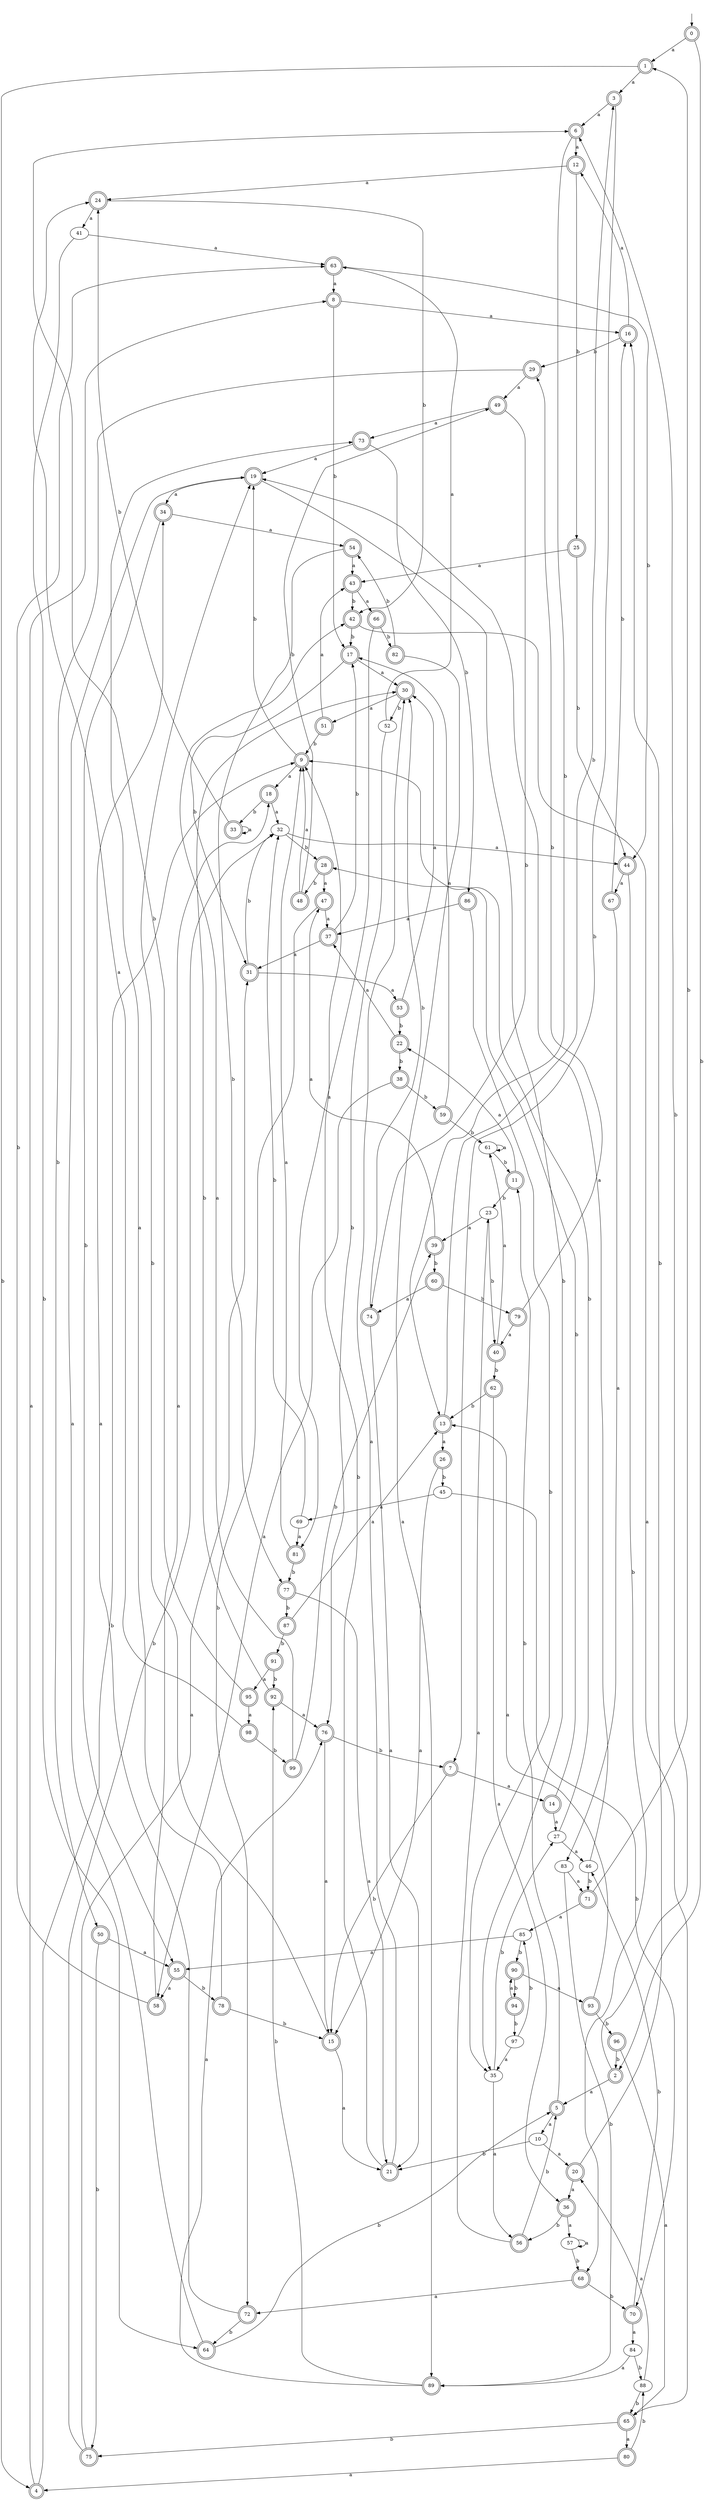 digraph RandomDFA {
  __start0 [label="", shape=none];
  __start0 -> 0 [label=""];
  0 [shape=circle] [shape=doublecircle]
  0 -> 1 [label="a"]
  0 -> 2 [label="b"]
  1 [shape=doublecircle]
  1 -> 3 [label="a"]
  1 -> 4 [label="b"]
  2 [shape=doublecircle]
  2 -> 5 [label="a"]
  2 -> 6 [label="b"]
  3 [shape=doublecircle]
  3 -> 6 [label="a"]
  3 -> 7 [label="b"]
  4 [shape=doublecircle]
  4 -> 8 [label="a"]
  4 -> 9 [label="b"]
  5 [shape=doublecircle]
  5 -> 10 [label="a"]
  5 -> 11 [label="b"]
  6 [shape=doublecircle]
  6 -> 12 [label="a"]
  6 -> 13 [label="b"]
  7 [shape=doublecircle]
  7 -> 14 [label="a"]
  7 -> 15 [label="b"]
  8 [shape=doublecircle]
  8 -> 16 [label="a"]
  8 -> 17 [label="b"]
  9 [shape=doublecircle]
  9 -> 18 [label="a"]
  9 -> 19 [label="b"]
  10
  10 -> 20 [label="a"]
  10 -> 21 [label="b"]
  11 [shape=doublecircle]
  11 -> 22 [label="a"]
  11 -> 23 [label="b"]
  12 [shape=doublecircle]
  12 -> 24 [label="a"]
  12 -> 25 [label="b"]
  13 [shape=doublecircle]
  13 -> 26 [label="a"]
  13 -> 3 [label="b"]
  14 [shape=doublecircle]
  14 -> 27 [label="a"]
  14 -> 28 [label="b"]
  15 [shape=doublecircle]
  15 -> 21 [label="a"]
  15 -> 19 [label="b"]
  16 [shape=doublecircle]
  16 -> 12 [label="a"]
  16 -> 29 [label="b"]
  17 [shape=doublecircle]
  17 -> 30 [label="a"]
  17 -> 31 [label="b"]
  18 [shape=doublecircle]
  18 -> 32 [label="a"]
  18 -> 33 [label="b"]
  19 [shape=doublecircle]
  19 -> 34 [label="a"]
  19 -> 35 [label="b"]
  20 [shape=doublecircle]
  20 -> 36 [label="a"]
  20 -> 16 [label="b"]
  21 [shape=doublecircle]
  21 -> 30 [label="a"]
  21 -> 9 [label="b"]
  22 [shape=doublecircle]
  22 -> 37 [label="a"]
  22 -> 38 [label="b"]
  23
  23 -> 39 [label="a"]
  23 -> 40 [label="b"]
  24 [shape=doublecircle]
  24 -> 41 [label="a"]
  24 -> 42 [label="b"]
  25 [shape=doublecircle]
  25 -> 43 [label="a"]
  25 -> 44 [label="b"]
  26 [shape=doublecircle]
  26 -> 15 [label="a"]
  26 -> 45 [label="b"]
  27
  27 -> 46 [label="a"]
  27 -> 9 [label="b"]
  28 [shape=doublecircle]
  28 -> 47 [label="a"]
  28 -> 48 [label="b"]
  29 [shape=doublecircle]
  29 -> 49 [label="a"]
  29 -> 50 [label="b"]
  30 [shape=doublecircle]
  30 -> 51 [label="a"]
  30 -> 52 [label="b"]
  31 [shape=doublecircle]
  31 -> 53 [label="a"]
  31 -> 32 [label="b"]
  32
  32 -> 44 [label="a"]
  32 -> 28 [label="b"]
  33 [shape=doublecircle]
  33 -> 33 [label="a"]
  33 -> 24 [label="b"]
  34 [shape=doublecircle]
  34 -> 54 [label="a"]
  34 -> 55 [label="b"]
  35
  35 -> 56 [label="a"]
  35 -> 27 [label="b"]
  36 [shape=doublecircle]
  36 -> 57 [label="a"]
  36 -> 56 [label="b"]
  37 [shape=doublecircle]
  37 -> 31 [label="a"]
  37 -> 17 [label="b"]
  38 [shape=doublecircle]
  38 -> 58 [label="a"]
  38 -> 59 [label="b"]
  39 [shape=doublecircle]
  39 -> 47 [label="a"]
  39 -> 60 [label="b"]
  40 [shape=doublecircle]
  40 -> 61 [label="a"]
  40 -> 62 [label="b"]
  41
  41 -> 63 [label="a"]
  41 -> 64 [label="b"]
  42 [shape=doublecircle]
  42 -> 65 [label="a"]
  42 -> 17 [label="b"]
  43 [shape=doublecircle]
  43 -> 66 [label="a"]
  43 -> 42 [label="b"]
  44 [shape=doublecircle]
  44 -> 67 [label="a"]
  44 -> 68 [label="b"]
  45
  45 -> 69 [label="a"]
  45 -> 70 [label="b"]
  46
  46 -> 19 [label="a"]
  46 -> 71 [label="b"]
  47 [shape=doublecircle]
  47 -> 37 [label="a"]
  47 -> 72 [label="b"]
  48 [shape=doublecircle]
  48 -> 9 [label="a"]
  48 -> 49 [label="b"]
  49 [shape=doublecircle]
  49 -> 73 [label="a"]
  49 -> 74 [label="b"]
  50 [shape=doublecircle]
  50 -> 55 [label="a"]
  50 -> 75 [label="b"]
  51 [shape=doublecircle]
  51 -> 43 [label="a"]
  51 -> 9 [label="b"]
  52
  52 -> 63 [label="a"]
  52 -> 76 [label="b"]
  53 [shape=doublecircle]
  53 -> 30 [label="a"]
  53 -> 22 [label="b"]
  54 [shape=doublecircle]
  54 -> 43 [label="a"]
  54 -> 77 [label="b"]
  55 [shape=doublecircle]
  55 -> 58 [label="a"]
  55 -> 78 [label="b"]
  56 [shape=doublecircle]
  56 -> 23 [label="a"]
  56 -> 5 [label="b"]
  57
  57 -> 57 [label="a"]
  57 -> 68 [label="b"]
  58 [shape=doublecircle]
  58 -> 18 [label="a"]
  58 -> 63 [label="b"]
  59 [shape=doublecircle]
  59 -> 17 [label="a"]
  59 -> 61 [label="b"]
  60 [shape=doublecircle]
  60 -> 74 [label="a"]
  60 -> 79 [label="b"]
  61
  61 -> 61 [label="a"]
  61 -> 11 [label="b"]
  62 [shape=doublecircle]
  62 -> 36 [label="a"]
  62 -> 13 [label="b"]
  63 [shape=doublecircle]
  63 -> 8 [label="a"]
  63 -> 44 [label="b"]
  64 [shape=doublecircle]
  64 -> 19 [label="a"]
  64 -> 5 [label="b"]
  65 [shape=doublecircle]
  65 -> 80 [label="a"]
  65 -> 75 [label="b"]
  66 [shape=doublecircle]
  66 -> 81 [label="a"]
  66 -> 82 [label="b"]
  67 [shape=doublecircle]
  67 -> 83 [label="a"]
  67 -> 16 [label="b"]
  68 [shape=doublecircle]
  68 -> 72 [label="a"]
  68 -> 70 [label="b"]
  69
  69 -> 81 [label="a"]
  69 -> 32 [label="b"]
  70 [shape=doublecircle]
  70 -> 84 [label="a"]
  70 -> 46 [label="b"]
  71 [shape=doublecircle]
  71 -> 85 [label="a"]
  71 -> 1 [label="b"]
  72 [shape=doublecircle]
  72 -> 34 [label="a"]
  72 -> 64 [label="b"]
  73 [shape=doublecircle]
  73 -> 19 [label="a"]
  73 -> 86 [label="b"]
  74 [shape=doublecircle]
  74 -> 21 [label="a"]
  74 -> 30 [label="b"]
  75 [shape=doublecircle]
  75 -> 31 [label="a"]
  75 -> 32 [label="b"]
  76 [shape=doublecircle]
  76 -> 15 [label="a"]
  76 -> 7 [label="b"]
  77 [shape=doublecircle]
  77 -> 21 [label="a"]
  77 -> 87 [label="b"]
  78 [shape=doublecircle]
  78 -> 73 [label="a"]
  78 -> 15 [label="b"]
  79 [shape=doublecircle]
  79 -> 40 [label="a"]
  79 -> 29 [label="b"]
  80 [shape=doublecircle]
  80 -> 4 [label="a"]
  80 -> 88 [label="b"]
  81 [shape=doublecircle]
  81 -> 9 [label="a"]
  81 -> 77 [label="b"]
  82 [shape=doublecircle]
  82 -> 89 [label="a"]
  82 -> 54 [label="b"]
  83
  83 -> 71 [label="a"]
  83 -> 89 [label="b"]
  84
  84 -> 89 [label="a"]
  84 -> 88 [label="b"]
  85
  85 -> 55 [label="a"]
  85 -> 90 [label="b"]
  86 [shape=doublecircle]
  86 -> 37 [label="a"]
  86 -> 35 [label="b"]
  87 [shape=doublecircle]
  87 -> 13 [label="a"]
  87 -> 91 [label="b"]
  88
  88 -> 20 [label="a"]
  88 -> 65 [label="b"]
  89 [shape=doublecircle]
  89 -> 76 [label="a"]
  89 -> 92 [label="b"]
  90 [shape=doublecircle]
  90 -> 93 [label="a"]
  90 -> 94 [label="b"]
  91 [shape=doublecircle]
  91 -> 95 [label="a"]
  91 -> 92 [label="b"]
  92 [shape=doublecircle]
  92 -> 76 [label="a"]
  92 -> 30 [label="b"]
  93 [shape=doublecircle]
  93 -> 13 [label="a"]
  93 -> 96 [label="b"]
  94 [shape=doublecircle]
  94 -> 90 [label="a"]
  94 -> 97 [label="b"]
  95 [shape=doublecircle]
  95 -> 98 [label="a"]
  95 -> 6 [label="b"]
  96 [shape=doublecircle]
  96 -> 65 [label="a"]
  96 -> 2 [label="b"]
  97
  97 -> 35 [label="a"]
  97 -> 85 [label="b"]
  98 [shape=doublecircle]
  98 -> 24 [label="a"]
  98 -> 99 [label="b"]
  99 [shape=doublecircle]
  99 -> 42 [label="a"]
  99 -> 39 [label="b"]
}
